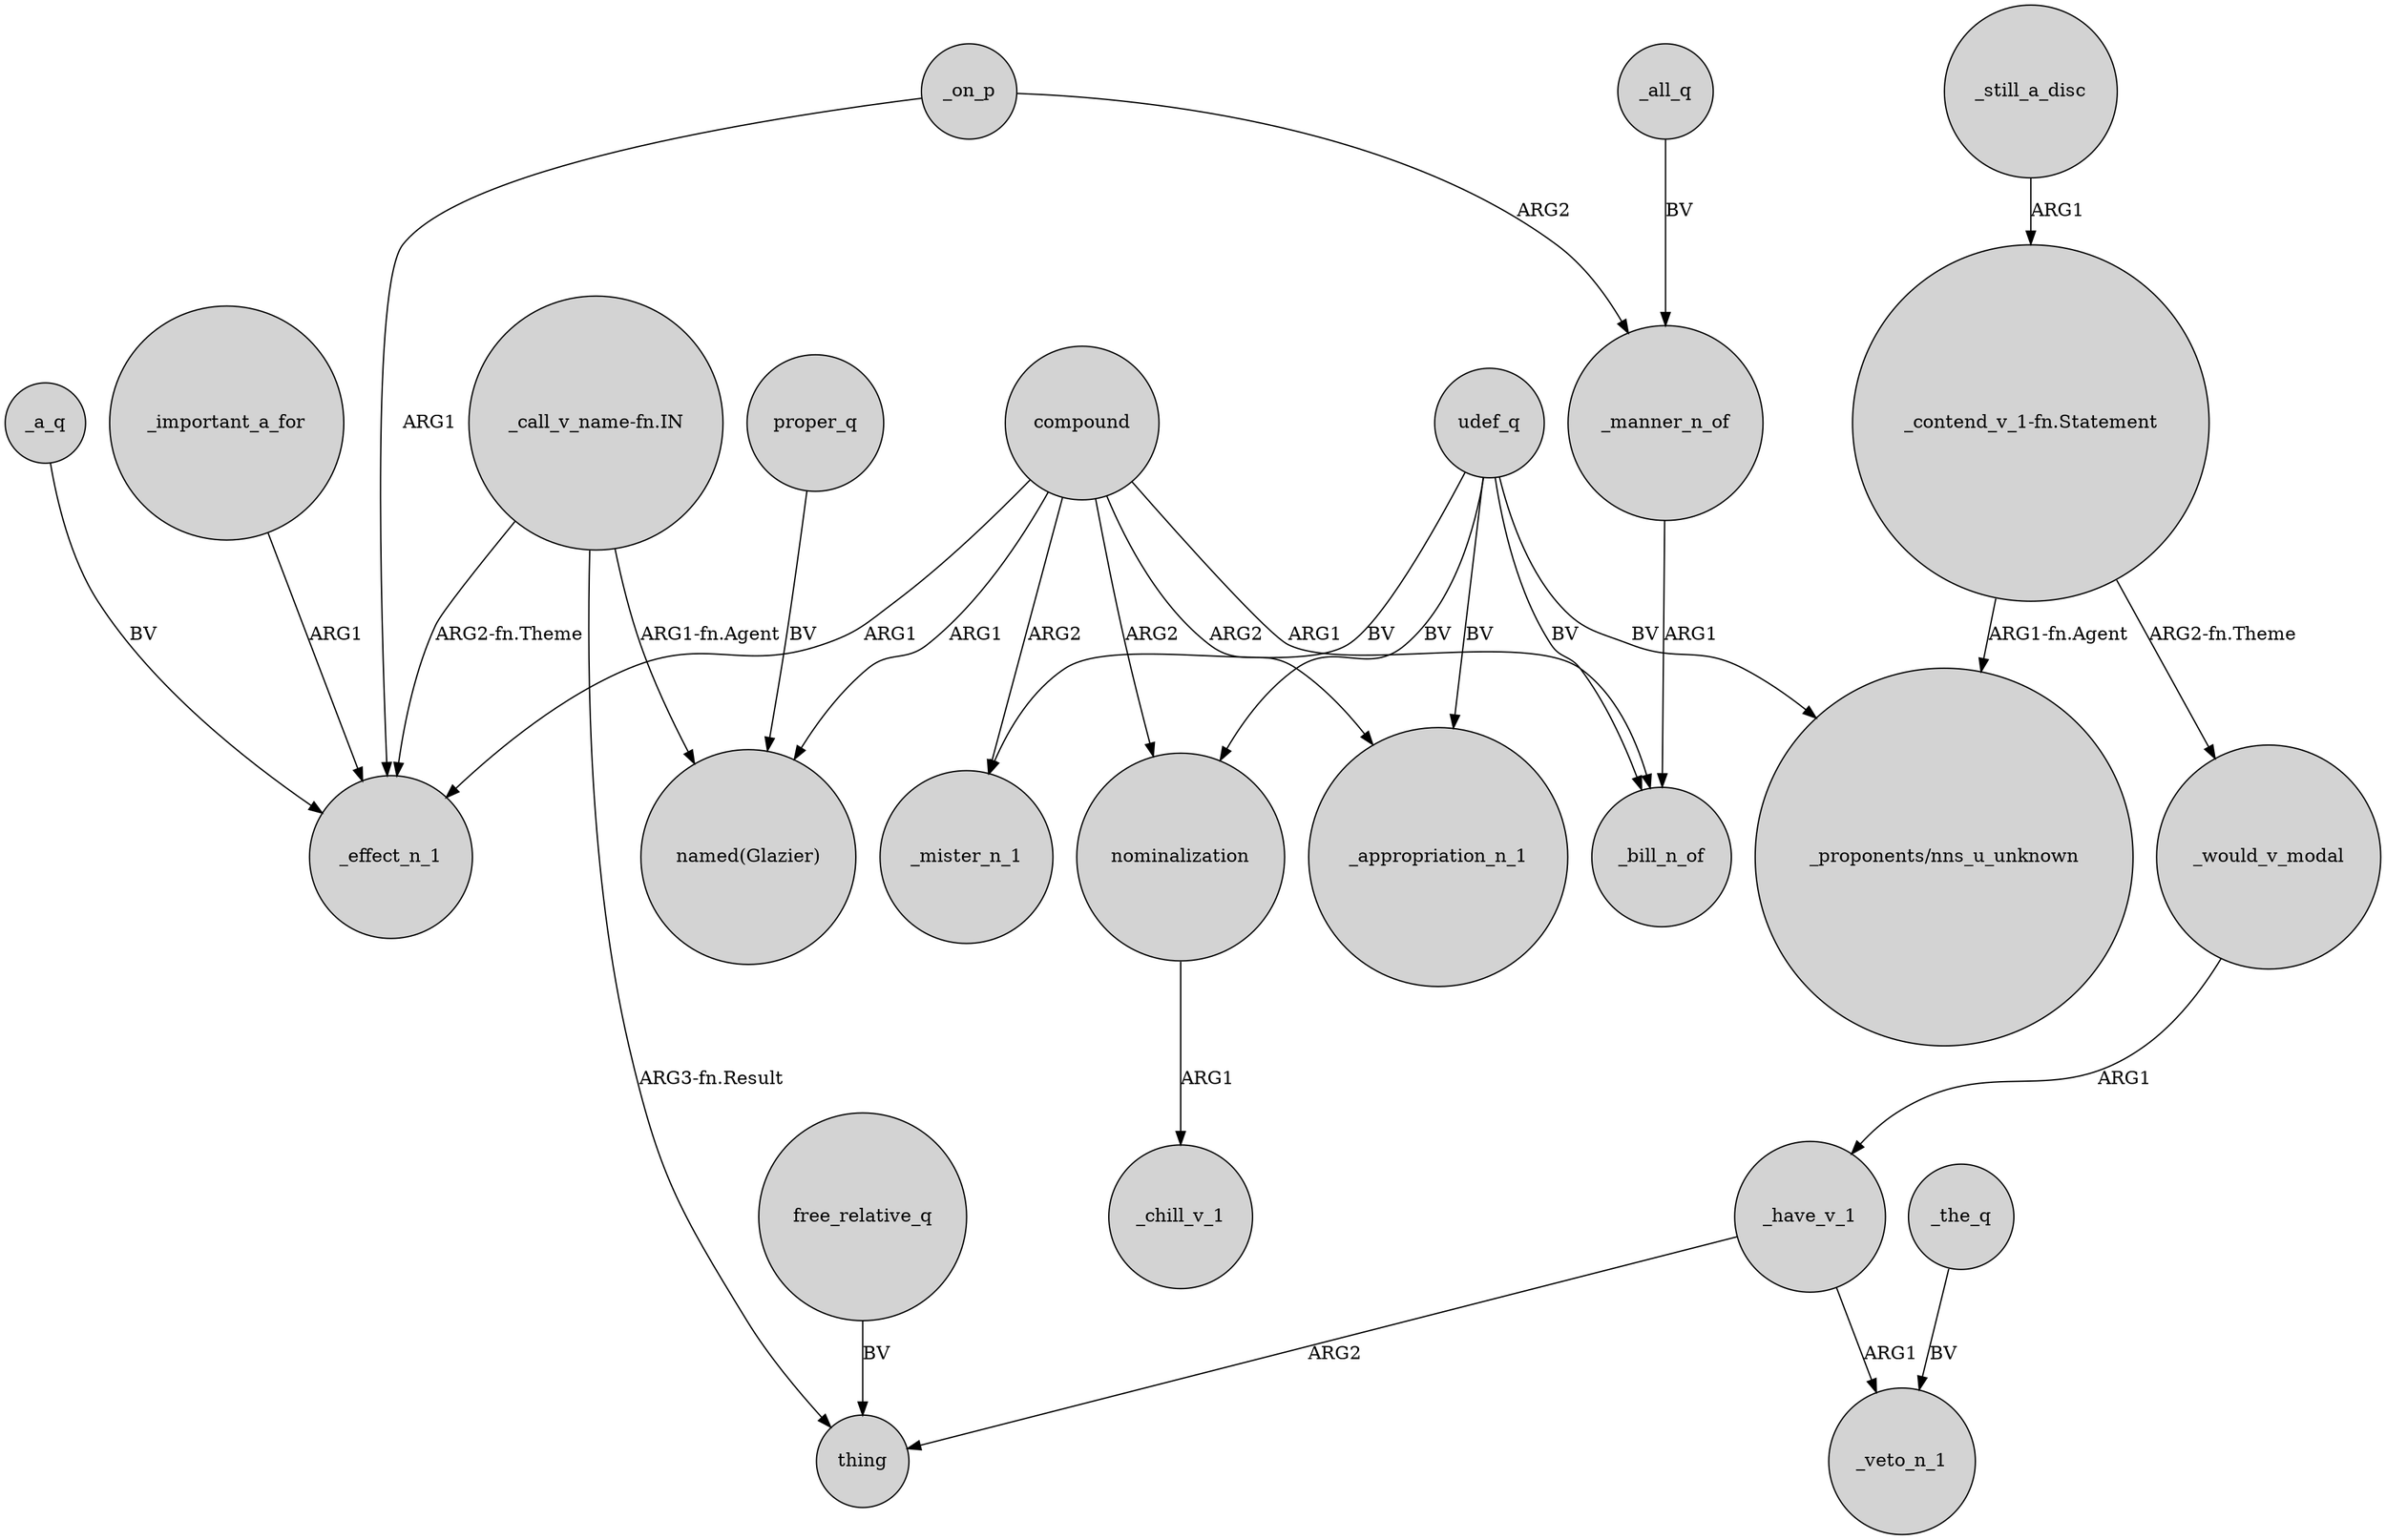 digraph {
	node [shape=circle style=filled]
	_have_v_1 -> thing [label=ARG2]
	_important_a_for -> _effect_n_1 [label=ARG1]
	nominalization -> _chill_v_1 [label=ARG1]
	compound -> _bill_n_of [label=ARG1]
	_on_p -> _manner_n_of [label=ARG2]
	compound -> _mister_n_1 [label=ARG2]
	compound -> _effect_n_1 [label=ARG1]
	_the_q -> _veto_n_1 [label=BV]
	udef_q -> _mister_n_1 [label=BV]
	udef_q -> _bill_n_of [label=BV]
	compound -> nominalization [label=ARG2]
	udef_q -> "_proponents/nns_u_unknown" [label=BV]
	udef_q -> _appropriation_n_1 [label=BV]
	_manner_n_of -> _bill_n_of [label=ARG1]
	"_contend_v_1-fn.Statement" -> "_proponents/nns_u_unknown" [label="ARG1-fn.Agent"]
	_a_q -> _effect_n_1 [label=BV]
	"_call_v_name-fn.IN" -> thing [label="ARG3-fn.Result"]
	proper_q -> "named(Glazier)" [label=BV]
	_all_q -> _manner_n_of [label=BV]
	compound -> "named(Glazier)" [label=ARG1]
	free_relative_q -> thing [label=BV]
	udef_q -> nominalization [label=BV]
	compound -> _appropriation_n_1 [label=ARG2]
	"_call_v_name-fn.IN" -> "named(Glazier)" [label="ARG1-fn.Agent"]
	"_contend_v_1-fn.Statement" -> _would_v_modal [label="ARG2-fn.Theme"]
	_would_v_modal -> _have_v_1 [label=ARG1]
	_on_p -> _effect_n_1 [label=ARG1]
	"_call_v_name-fn.IN" -> _effect_n_1 [label="ARG2-fn.Theme"]
	_still_a_disc -> "_contend_v_1-fn.Statement" [label=ARG1]
	_have_v_1 -> _veto_n_1 [label=ARG1]
}
